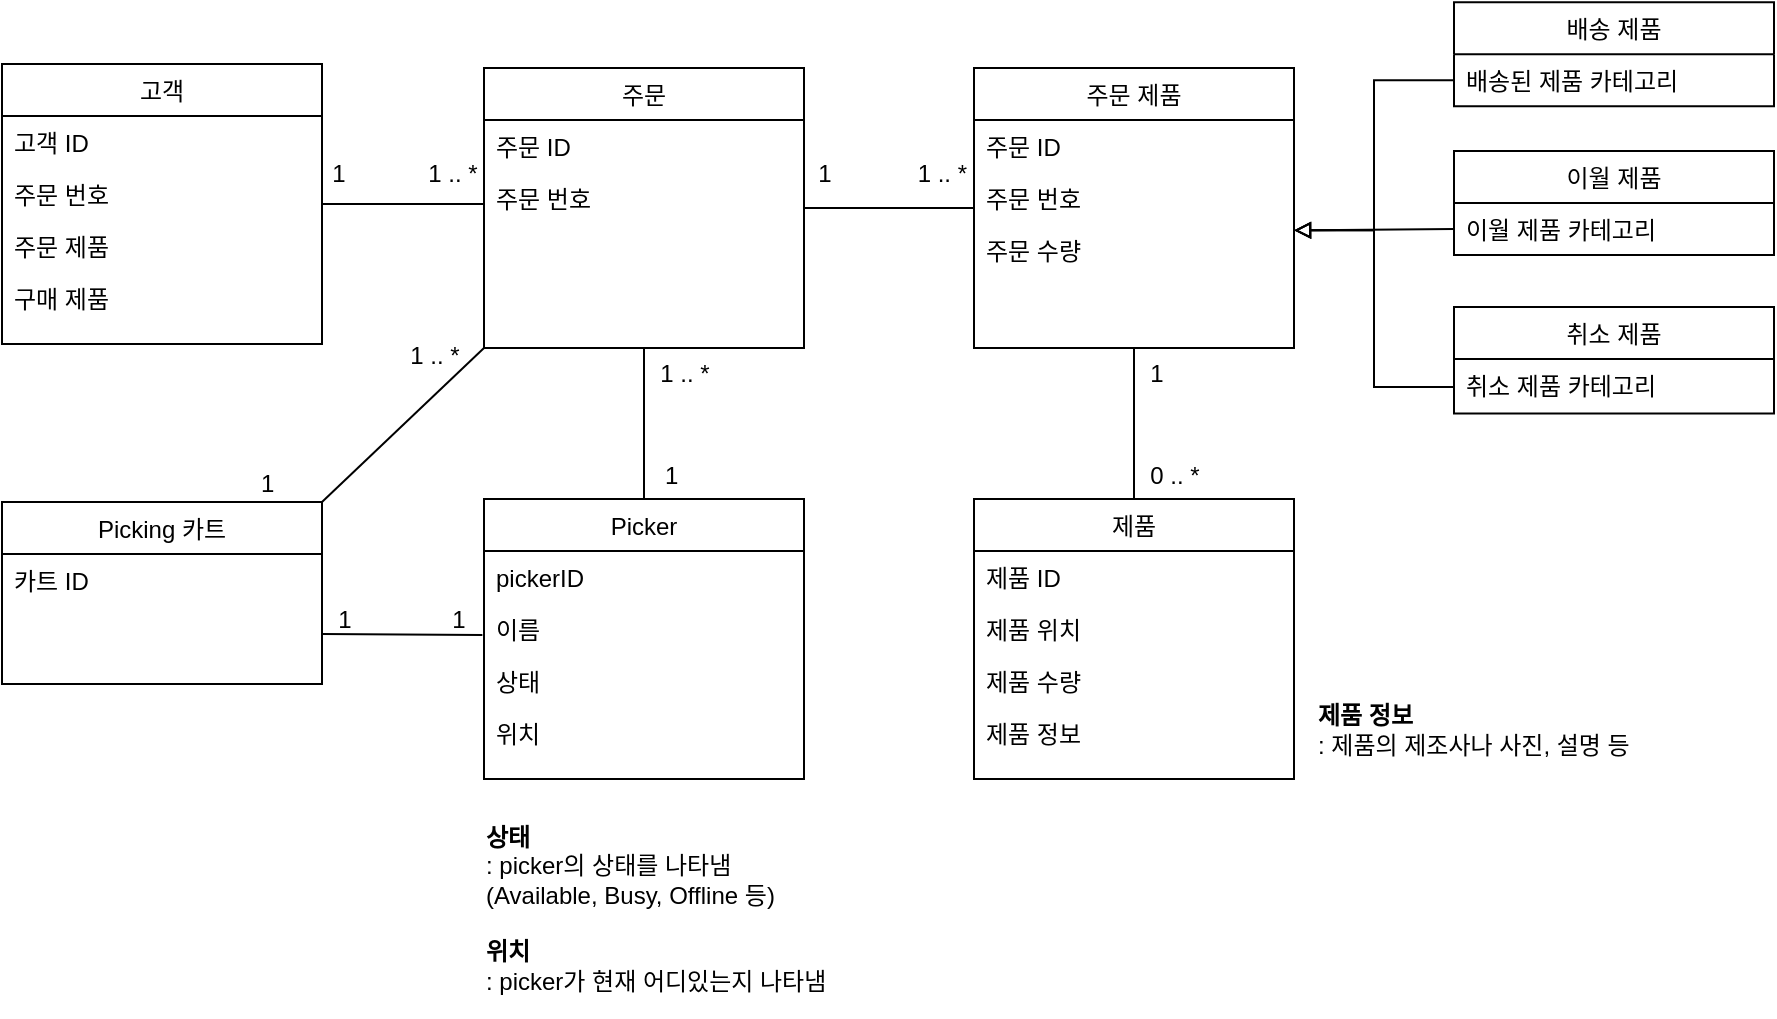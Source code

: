 <mxfile version="21.4.0" type="github">
  <diagram id="C5RBs43oDa-KdzZeNtuy" name="Page-1">
    <mxGraphModel dx="1717" dy="-768" grid="1" gridSize="10" guides="1" tooltips="1" connect="1" arrows="1" fold="1" page="1" pageScale="1" pageWidth="827" pageHeight="1169" math="0" shadow="0">
      <root>
        <mxCell id="WIyWlLk6GJQsqaUBKTNV-0" />
        <mxCell id="WIyWlLk6GJQsqaUBKTNV-1" parent="WIyWlLk6GJQsqaUBKTNV-0" />
        <mxCell id="OuJ51df57hUnCKiVJBcw-0" value="제품" style="swimlane;fontStyle=0;align=center;verticalAlign=top;childLayout=stackLayout;horizontal=1;startSize=26;horizontalStack=0;resizeParent=1;resizeLast=0;collapsible=1;marginBottom=0;rounded=0;shadow=0;strokeWidth=1;" parent="WIyWlLk6GJQsqaUBKTNV-1" vertex="1">
          <mxGeometry x="140" y="1594.5" width="160" height="140" as="geometry">
            <mxRectangle x="230" y="140" width="160" height="26" as="alternateBounds" />
          </mxGeometry>
        </mxCell>
        <mxCell id="OuJ51df57hUnCKiVJBcw-1" value="제품 ID" style="text;align=left;verticalAlign=top;spacingLeft=4;spacingRight=4;overflow=hidden;rotatable=0;points=[[0,0.5],[1,0.5]];portConstraint=eastwest;rounded=0;shadow=0;html=0;" parent="OuJ51df57hUnCKiVJBcw-0" vertex="1">
          <mxGeometry y="26" width="160" height="26" as="geometry" />
        </mxCell>
        <mxCell id="OuJ51df57hUnCKiVJBcw-2" value="제품 위치" style="text;align=left;verticalAlign=top;spacingLeft=4;spacingRight=4;overflow=hidden;rotatable=0;points=[[0,0.5],[1,0.5]];portConstraint=eastwest;" parent="OuJ51df57hUnCKiVJBcw-0" vertex="1">
          <mxGeometry y="52" width="160" height="26" as="geometry" />
        </mxCell>
        <mxCell id="OuJ51df57hUnCKiVJBcw-3" value="제품 수량" style="text;align=left;verticalAlign=top;spacingLeft=4;spacingRight=4;overflow=hidden;rotatable=0;points=[[0,0.5],[1,0.5]];portConstraint=eastwest;rounded=0;shadow=0;html=0;" parent="OuJ51df57hUnCKiVJBcw-0" vertex="1">
          <mxGeometry y="78" width="160" height="26" as="geometry" />
        </mxCell>
        <mxCell id="OuJ51df57hUnCKiVJBcw-53" value="제품 정보" style="text;align=left;verticalAlign=top;spacingLeft=4;spacingRight=4;overflow=hidden;rotatable=0;points=[[0,0.5],[1,0.5]];portConstraint=eastwest;rounded=0;shadow=0;html=0;" parent="OuJ51df57hUnCKiVJBcw-0" vertex="1">
          <mxGeometry y="104" width="160" height="26" as="geometry" />
        </mxCell>
        <mxCell id="OuJ51df57hUnCKiVJBcw-50" style="rounded=0;orthogonalLoop=1;jettySize=auto;html=1;entryX=0.5;entryY=1;entryDx=0;entryDy=0;endArrow=none;endFill=0;exitX=0.5;exitY=0;exitDx=0;exitDy=0;" parent="WIyWlLk6GJQsqaUBKTNV-1" source="OuJ51df57hUnCKiVJBcw-76" target="OuJ51df57hUnCKiVJBcw-12" edge="1">
          <mxGeometry relative="1" as="geometry">
            <mxPoint x="-20" y="1636" as="sourcePoint" />
          </mxGeometry>
        </mxCell>
        <mxCell id="OuJ51df57hUnCKiVJBcw-12" value="주문" style="swimlane;fontStyle=0;align=center;verticalAlign=top;childLayout=stackLayout;horizontal=1;startSize=26;horizontalStack=0;resizeParent=1;resizeLast=0;collapsible=1;marginBottom=0;rounded=0;shadow=0;strokeWidth=1;" parent="WIyWlLk6GJQsqaUBKTNV-1" vertex="1">
          <mxGeometry x="-105" y="1379" width="160" height="140" as="geometry">
            <mxRectangle x="230" y="140" width="160" height="26" as="alternateBounds" />
          </mxGeometry>
        </mxCell>
        <mxCell id="OuJ51df57hUnCKiVJBcw-13" value="주문 ID" style="text;align=left;verticalAlign=top;spacingLeft=4;spacingRight=4;overflow=hidden;rotatable=0;points=[[0,0.5],[1,0.5]];portConstraint=eastwest;rounded=0;shadow=0;html=0;" parent="OuJ51df57hUnCKiVJBcw-12" vertex="1">
          <mxGeometry y="26" width="160" height="26" as="geometry" />
        </mxCell>
        <mxCell id="OuJ51df57hUnCKiVJBcw-14" value="주문 번호" style="text;align=left;verticalAlign=top;spacingLeft=4;spacingRight=4;overflow=hidden;rotatable=0;points=[[0,0.5],[1,0.5]];portConstraint=eastwest;" parent="OuJ51df57hUnCKiVJBcw-12" vertex="1">
          <mxGeometry y="52" width="160" height="26" as="geometry" />
        </mxCell>
        <mxCell id="OuJ51df57hUnCKiVJBcw-48" style="rounded=0;orthogonalLoop=1;jettySize=auto;html=1;exitX=1;exitY=0.5;exitDx=0;exitDy=0;endArrow=none;endFill=0;" parent="WIyWlLk6GJQsqaUBKTNV-1" source="OuJ51df57hUnCKiVJBcw-18" edge="1">
          <mxGeometry relative="1" as="geometry">
            <mxPoint x="-105" y="1447" as="targetPoint" />
          </mxGeometry>
        </mxCell>
        <mxCell id="OuJ51df57hUnCKiVJBcw-18" value="고객" style="swimlane;fontStyle=0;align=center;verticalAlign=top;childLayout=stackLayout;horizontal=1;startSize=26;horizontalStack=0;resizeParent=1;resizeLast=0;collapsible=1;marginBottom=0;rounded=0;shadow=0;strokeWidth=1;" parent="WIyWlLk6GJQsqaUBKTNV-1" vertex="1">
          <mxGeometry x="-346" y="1377" width="160" height="140" as="geometry">
            <mxRectangle x="230" y="140" width="160" height="26" as="alternateBounds" />
          </mxGeometry>
        </mxCell>
        <mxCell id="OuJ51df57hUnCKiVJBcw-19" value="고객 ID" style="text;align=left;verticalAlign=top;spacingLeft=4;spacingRight=4;overflow=hidden;rotatable=0;points=[[0,0.5],[1,0.5]];portConstraint=eastwest;rounded=0;shadow=0;html=0;" parent="OuJ51df57hUnCKiVJBcw-18" vertex="1">
          <mxGeometry y="26" width="160" height="26" as="geometry" />
        </mxCell>
        <mxCell id="OuJ51df57hUnCKiVJBcw-22" value="주문 번호" style="text;align=left;verticalAlign=top;spacingLeft=4;spacingRight=4;overflow=hidden;rotatable=0;points=[[0,0.5],[1,0.5]];portConstraint=eastwest;rounded=0;shadow=0;html=0;" parent="OuJ51df57hUnCKiVJBcw-18" vertex="1">
          <mxGeometry y="52" width="160" height="26" as="geometry" />
        </mxCell>
        <mxCell id="OuJ51df57hUnCKiVJBcw-20" value="주문 제품" style="text;align=left;verticalAlign=top;spacingLeft=4;spacingRight=4;overflow=hidden;rotatable=0;points=[[0,0.5],[1,0.5]];portConstraint=eastwest;" parent="OuJ51df57hUnCKiVJBcw-18" vertex="1">
          <mxGeometry y="78" width="160" height="26" as="geometry" />
        </mxCell>
        <mxCell id="OuJ51df57hUnCKiVJBcw-21" value="구매 제품" style="text;align=left;verticalAlign=top;spacingLeft=4;spacingRight=4;overflow=hidden;rotatable=0;points=[[0,0.5],[1,0.5]];portConstraint=eastwest;rounded=0;shadow=0;html=0;" parent="OuJ51df57hUnCKiVJBcw-18" vertex="1">
          <mxGeometry y="104" width="160" height="26" as="geometry" />
        </mxCell>
        <mxCell id="OuJ51df57hUnCKiVJBcw-72" style="rounded=0;orthogonalLoop=1;jettySize=auto;html=1;entryX=0;entryY=1;entryDx=0;entryDy=0;endArrow=none;endFill=0;exitX=1;exitY=0;exitDx=0;exitDy=0;" parent="WIyWlLk6GJQsqaUBKTNV-1" source="OuJ51df57hUnCKiVJBcw-81" target="OuJ51df57hUnCKiVJBcw-12" edge="1">
          <mxGeometry relative="1" as="geometry">
            <mxPoint x="-190" y="1680" as="sourcePoint" />
          </mxGeometry>
        </mxCell>
        <mxCell id="OuJ51df57hUnCKiVJBcw-36" style="rounded=0;orthogonalLoop=1;jettySize=auto;html=1;entryX=1;entryY=0.5;entryDx=0;entryDy=0;endArrow=block;endFill=0;exitX=0;exitY=0.75;exitDx=0;exitDy=0;" parent="WIyWlLk6GJQsqaUBKTNV-1" source="OuJ51df57hUnCKiVJBcw-37" edge="1">
          <mxGeometry relative="1" as="geometry">
            <mxPoint x="300" y="1460.18" as="targetPoint" />
            <mxPoint x="346" y="1448.99" as="sourcePoint" />
          </mxGeometry>
        </mxCell>
        <mxCell id="OuJ51df57hUnCKiVJBcw-37" value="이월 제품" style="swimlane;fontStyle=0;align=center;verticalAlign=top;childLayout=stackLayout;horizontal=1;startSize=26;horizontalStack=0;resizeParent=1;resizeLast=0;collapsible=1;marginBottom=0;rounded=0;shadow=0;strokeWidth=1;" parent="WIyWlLk6GJQsqaUBKTNV-1" vertex="1">
          <mxGeometry x="380" y="1420.56" width="160" height="52" as="geometry">
            <mxRectangle x="230" y="140" width="160" height="26" as="alternateBounds" />
          </mxGeometry>
        </mxCell>
        <mxCell id="OuJ51df57hUnCKiVJBcw-38" value="이월 제품 카테고리" style="text;align=left;verticalAlign=top;spacingLeft=4;spacingRight=4;overflow=hidden;rotatable=0;points=[[0,0.5],[1,0.5]];portConstraint=eastwest;rounded=0;shadow=0;html=0;" parent="OuJ51df57hUnCKiVJBcw-37" vertex="1">
          <mxGeometry y="26" width="160" height="26" as="geometry" />
        </mxCell>
        <mxCell id="OuJ51df57hUnCKiVJBcw-39" style="edgeStyle=elbowEdgeStyle;rounded=0;orthogonalLoop=1;jettySize=auto;html=1;exitX=0;exitY=0.75;exitDx=0;exitDy=0;startArrow=none;startFill=0;endArrow=block;endFill=0;entryX=1;entryY=0.5;entryDx=0;entryDy=0;" parent="WIyWlLk6GJQsqaUBKTNV-1" source="OuJ51df57hUnCKiVJBcw-40" edge="1">
          <mxGeometry relative="1" as="geometry">
            <mxPoint x="300" y="1460.18" as="targetPoint" />
          </mxGeometry>
        </mxCell>
        <mxCell id="OuJ51df57hUnCKiVJBcw-40" value="취소 제품" style="swimlane;fontStyle=0;align=center;verticalAlign=top;childLayout=stackLayout;horizontal=1;startSize=26;horizontalStack=0;resizeParent=1;resizeLast=0;collapsible=1;marginBottom=0;rounded=0;shadow=0;strokeWidth=1;" parent="WIyWlLk6GJQsqaUBKTNV-1" vertex="1">
          <mxGeometry x="380" y="1498.56" width="160" height="53.25" as="geometry">
            <mxRectangle x="230" y="140" width="160" height="26" as="alternateBounds" />
          </mxGeometry>
        </mxCell>
        <mxCell id="OuJ51df57hUnCKiVJBcw-41" value="취소 제품 카테고리" style="text;align=left;verticalAlign=top;spacingLeft=4;spacingRight=4;overflow=hidden;rotatable=0;points=[[0,0.5],[1,0.5]];portConstraint=eastwest;rounded=0;shadow=0;html=0;" parent="OuJ51df57hUnCKiVJBcw-40" vertex="1">
          <mxGeometry y="26" width="160" height="26" as="geometry" />
        </mxCell>
        <mxCell id="OuJ51df57hUnCKiVJBcw-42" value="배송 제품" style="swimlane;fontStyle=0;align=center;verticalAlign=top;childLayout=stackLayout;horizontal=1;startSize=26;horizontalStack=0;resizeParent=1;resizeLast=0;collapsible=1;marginBottom=0;rounded=0;shadow=0;strokeWidth=1;" parent="WIyWlLk6GJQsqaUBKTNV-1" vertex="1">
          <mxGeometry x="380" y="1346.18" width="160" height="52" as="geometry">
            <mxRectangle x="230" y="140" width="160" height="26" as="alternateBounds" />
          </mxGeometry>
        </mxCell>
        <mxCell id="OuJ51df57hUnCKiVJBcw-43" value="배송된 제품 카테고리" style="text;align=left;verticalAlign=top;spacingLeft=4;spacingRight=4;overflow=hidden;rotatable=0;points=[[0,0.5],[1,0.5]];portConstraint=eastwest;rounded=0;shadow=0;html=0;" parent="OuJ51df57hUnCKiVJBcw-42" vertex="1">
          <mxGeometry y="26" width="160" height="26" as="geometry" />
        </mxCell>
        <mxCell id="OuJ51df57hUnCKiVJBcw-44" style="edgeStyle=elbowEdgeStyle;rounded=0;orthogonalLoop=1;jettySize=auto;html=1;exitX=0;exitY=0.5;exitDx=0;exitDy=0;endArrow=block;endFill=0;entryX=1;entryY=0.5;entryDx=0;entryDy=0;" parent="WIyWlLk6GJQsqaUBKTNV-1" source="OuJ51df57hUnCKiVJBcw-43" edge="1">
          <mxGeometry relative="1" as="geometry">
            <mxPoint x="300" y="1460.18" as="targetPoint" />
          </mxGeometry>
        </mxCell>
        <mxCell id="OuJ51df57hUnCKiVJBcw-45" style="rounded=0;orthogonalLoop=1;jettySize=auto;html=1;entryX=-0.005;entryY=0.614;entryDx=0;entryDy=0;endArrow=none;endFill=0;entryPerimeter=0;" parent="WIyWlLk6GJQsqaUBKTNV-1" target="OuJ51df57hUnCKiVJBcw-78" edge="1">
          <mxGeometry relative="1" as="geometry">
            <mxPoint x="-186" y="1662" as="sourcePoint" />
            <mxPoint x="-102.0" y="1662" as="targetPoint" />
          </mxGeometry>
        </mxCell>
        <mxCell id="OuJ51df57hUnCKiVJBcw-51" value="&lt;b&gt;상태&lt;/b&gt;&amp;nbsp;&lt;br&gt;: picker의 상태를 나타냄&lt;br&gt;(Available, Busy, Offline 등)" style="text;html=1;strokeColor=none;fillColor=none;align=left;verticalAlign=middle;whiteSpace=wrap;rounded=0;" parent="WIyWlLk6GJQsqaUBKTNV-1" vertex="1">
          <mxGeometry x="-106" y="1753" width="190" height="50" as="geometry" />
        </mxCell>
        <mxCell id="OuJ51df57hUnCKiVJBcw-52" value="&lt;b&gt;위치&lt;/b&gt;&amp;nbsp;&lt;br&gt;: picker가 현재 어디있는지 나타냄" style="text;html=1;strokeColor=none;fillColor=none;align=left;verticalAlign=middle;whiteSpace=wrap;rounded=0;" parent="WIyWlLk6GJQsqaUBKTNV-1" vertex="1">
          <mxGeometry x="-106" y="1803" width="190" height="50" as="geometry" />
        </mxCell>
        <mxCell id="OuJ51df57hUnCKiVJBcw-54" value="&lt;b&gt;제품 정보&lt;/b&gt;&amp;nbsp;&lt;br&gt;: 제품의 제조사나 사진, 설명 등" style="text;html=1;strokeColor=none;fillColor=none;align=left;verticalAlign=middle;whiteSpace=wrap;rounded=0;" parent="WIyWlLk6GJQsqaUBKTNV-1" vertex="1">
          <mxGeometry x="310" y="1684.5" width="176" height="50" as="geometry" />
        </mxCell>
        <mxCell id="OuJ51df57hUnCKiVJBcw-55" value="1" style="text;html=1;align=center;verticalAlign=middle;resizable=0;points=[];autosize=1;strokeColor=none;fillColor=none;" parent="WIyWlLk6GJQsqaUBKTNV-1" vertex="1">
          <mxGeometry x="-190" y="1640" width="30" height="30" as="geometry" />
        </mxCell>
        <mxCell id="OuJ51df57hUnCKiVJBcw-56" value="1" style="text;html=1;align=center;verticalAlign=middle;resizable=0;points=[];autosize=1;strokeColor=none;fillColor=none;" parent="WIyWlLk6GJQsqaUBKTNV-1" vertex="1">
          <mxGeometry x="-133" y="1640" width="30" height="30" as="geometry" />
        </mxCell>
        <mxCell id="OuJ51df57hUnCKiVJBcw-61" value="1 .. *" style="text;html=1;align=center;verticalAlign=middle;resizable=0;points=[];autosize=1;strokeColor=none;fillColor=none;" parent="WIyWlLk6GJQsqaUBKTNV-1" vertex="1">
          <mxGeometry x="-30" y="1517" width="50" height="30" as="geometry" />
        </mxCell>
        <mxCell id="OuJ51df57hUnCKiVJBcw-62" value="1&amp;nbsp;" style="text;html=1;align=center;verticalAlign=middle;resizable=0;points=[];autosize=1;strokeColor=none;fillColor=none;" parent="WIyWlLk6GJQsqaUBKTNV-1" vertex="1">
          <mxGeometry x="-25" y="1567.5" width="30" height="30" as="geometry" />
        </mxCell>
        <mxCell id="OuJ51df57hUnCKiVJBcw-63" value="1" style="text;html=1;align=center;verticalAlign=middle;resizable=0;points=[];autosize=1;strokeColor=none;fillColor=none;" parent="WIyWlLk6GJQsqaUBKTNV-1" vertex="1">
          <mxGeometry x="-193" y="1417" width="30" height="30" as="geometry" />
        </mxCell>
        <mxCell id="OuJ51df57hUnCKiVJBcw-65" value="1 .. *" style="text;html=1;align=center;verticalAlign=middle;resizable=0;points=[];autosize=1;strokeColor=none;fillColor=none;" parent="WIyWlLk6GJQsqaUBKTNV-1" vertex="1">
          <mxGeometry x="-146" y="1417" width="50" height="30" as="geometry" />
        </mxCell>
        <mxCell id="OuJ51df57hUnCKiVJBcw-66" value="1" style="text;html=1;align=center;verticalAlign=middle;resizable=0;points=[];autosize=1;strokeColor=none;fillColor=none;" parent="WIyWlLk6GJQsqaUBKTNV-1" vertex="1">
          <mxGeometry x="50" y="1417" width="30" height="30" as="geometry" />
        </mxCell>
        <mxCell id="OuJ51df57hUnCKiVJBcw-73" value="1 .. *" style="text;html=1;align=center;verticalAlign=middle;resizable=0;points=[];autosize=1;strokeColor=none;fillColor=none;" parent="WIyWlLk6GJQsqaUBKTNV-1" vertex="1">
          <mxGeometry x="-155" y="1508.19" width="50" height="30" as="geometry" />
        </mxCell>
        <mxCell id="OuJ51df57hUnCKiVJBcw-74" value="1&amp;nbsp;" style="text;html=1;align=center;verticalAlign=middle;resizable=0;points=[];autosize=1;strokeColor=none;fillColor=none;" parent="WIyWlLk6GJQsqaUBKTNV-1" vertex="1">
          <mxGeometry x="-227" y="1572" width="30" height="30" as="geometry" />
        </mxCell>
        <mxCell id="OuJ51df57hUnCKiVJBcw-76" value="Picker" style="swimlane;fontStyle=0;align=center;verticalAlign=top;childLayout=stackLayout;horizontal=1;startSize=26;horizontalStack=0;resizeParent=1;resizeLast=0;collapsible=1;marginBottom=0;rounded=0;shadow=0;strokeWidth=1;" parent="WIyWlLk6GJQsqaUBKTNV-1" vertex="1">
          <mxGeometry x="-105" y="1594.5" width="160" height="140" as="geometry">
            <mxRectangle x="230" y="140" width="160" height="26" as="alternateBounds" />
          </mxGeometry>
        </mxCell>
        <mxCell id="OuJ51df57hUnCKiVJBcw-77" value="pickerID" style="text;align=left;verticalAlign=top;spacingLeft=4;spacingRight=4;overflow=hidden;rotatable=0;points=[[0,0.5],[1,0.5]];portConstraint=eastwest;rounded=0;shadow=0;html=0;" parent="OuJ51df57hUnCKiVJBcw-76" vertex="1">
          <mxGeometry y="26" width="160" height="26" as="geometry" />
        </mxCell>
        <mxCell id="OuJ51df57hUnCKiVJBcw-78" value="이름" style="text;align=left;verticalAlign=top;spacingLeft=4;spacingRight=4;overflow=hidden;rotatable=0;points=[[0,0.5],[1,0.5]];portConstraint=eastwest;" parent="OuJ51df57hUnCKiVJBcw-76" vertex="1">
          <mxGeometry y="52" width="160" height="26" as="geometry" />
        </mxCell>
        <mxCell id="OuJ51df57hUnCKiVJBcw-79" value="상태" style="text;align=left;verticalAlign=top;spacingLeft=4;spacingRight=4;overflow=hidden;rotatable=0;points=[[0,0.5],[1,0.5]];portConstraint=eastwest;rounded=0;shadow=0;html=0;" parent="OuJ51df57hUnCKiVJBcw-76" vertex="1">
          <mxGeometry y="78" width="160" height="26" as="geometry" />
        </mxCell>
        <mxCell id="OuJ51df57hUnCKiVJBcw-80" value="위치" style="text;align=left;verticalAlign=top;spacingLeft=4;spacingRight=4;overflow=hidden;rotatable=0;points=[[0,0.5],[1,0.5]];portConstraint=eastwest;rounded=0;shadow=0;html=0;" parent="OuJ51df57hUnCKiVJBcw-76" vertex="1">
          <mxGeometry y="104" width="160" height="26" as="geometry" />
        </mxCell>
        <mxCell id="OuJ51df57hUnCKiVJBcw-81" value="Picking 카트" style="swimlane;fontStyle=0;align=center;verticalAlign=top;childLayout=stackLayout;horizontal=1;startSize=26;horizontalStack=0;resizeParent=1;resizeLast=0;collapsible=1;marginBottom=0;rounded=0;shadow=0;strokeWidth=1;" parent="WIyWlLk6GJQsqaUBKTNV-1" vertex="1">
          <mxGeometry x="-346" y="1596" width="160" height="91" as="geometry">
            <mxRectangle x="230" y="140" width="160" height="26" as="alternateBounds" />
          </mxGeometry>
        </mxCell>
        <mxCell id="OuJ51df57hUnCKiVJBcw-82" value="카트 ID" style="text;align=left;verticalAlign=top;spacingLeft=4;spacingRight=4;overflow=hidden;rotatable=0;points=[[0,0.5],[1,0.5]];portConstraint=eastwest;rounded=0;shadow=0;html=0;" parent="OuJ51df57hUnCKiVJBcw-81" vertex="1">
          <mxGeometry y="26" width="160" height="26" as="geometry" />
        </mxCell>
        <mxCell id="IRJY3jjaugNSGxYRAqQC-4" value="" style="edgeStyle=orthogonalEdgeStyle;rounded=0;orthogonalLoop=1;jettySize=auto;html=1;entryX=1;entryY=0.5;entryDx=0;entryDy=0;endArrow=none;endFill=0;" parent="WIyWlLk6GJQsqaUBKTNV-1" source="IRJY3jjaugNSGxYRAqQC-0" target="OuJ51df57hUnCKiVJBcw-12" edge="1">
          <mxGeometry relative="1" as="geometry">
            <mxPoint x="60" y="1450" as="targetPoint" />
          </mxGeometry>
        </mxCell>
        <mxCell id="IRJY3jjaugNSGxYRAqQC-7" style="edgeStyle=orthogonalEdgeStyle;rounded=0;orthogonalLoop=1;jettySize=auto;html=1;exitX=0.5;exitY=1;exitDx=0;exitDy=0;entryX=0.5;entryY=0;entryDx=0;entryDy=0;endArrow=none;endFill=0;" parent="WIyWlLk6GJQsqaUBKTNV-1" source="IRJY3jjaugNSGxYRAqQC-0" target="OuJ51df57hUnCKiVJBcw-0" edge="1">
          <mxGeometry relative="1" as="geometry" />
        </mxCell>
        <mxCell id="IRJY3jjaugNSGxYRAqQC-0" value="주문 제품" style="swimlane;fontStyle=0;align=center;verticalAlign=top;childLayout=stackLayout;horizontal=1;startSize=26;horizontalStack=0;resizeParent=1;resizeLast=0;collapsible=1;marginBottom=0;rounded=0;shadow=0;strokeWidth=1;" parent="WIyWlLk6GJQsqaUBKTNV-1" vertex="1">
          <mxGeometry x="140" y="1379" width="160" height="140" as="geometry">
            <mxRectangle x="230" y="140" width="160" height="26" as="alternateBounds" />
          </mxGeometry>
        </mxCell>
        <mxCell id="IRJY3jjaugNSGxYRAqQC-3" value="주문 ID" style="text;align=left;verticalAlign=top;spacingLeft=4;spacingRight=4;overflow=hidden;rotatable=0;points=[[0,0.5],[1,0.5]];portConstraint=eastwest;rounded=0;shadow=0;html=0;" parent="IRJY3jjaugNSGxYRAqQC-0" vertex="1">
          <mxGeometry y="26" width="160" height="26" as="geometry" />
        </mxCell>
        <mxCell id="IRJY3jjaugNSGxYRAqQC-1" value="주문 번호" style="text;align=left;verticalAlign=top;spacingLeft=4;spacingRight=4;overflow=hidden;rotatable=0;points=[[0,0.5],[1,0.5]];portConstraint=eastwest;rounded=0;shadow=0;html=0;" parent="IRJY3jjaugNSGxYRAqQC-0" vertex="1">
          <mxGeometry y="52" width="160" height="26" as="geometry" />
        </mxCell>
        <mxCell id="IRJY3jjaugNSGxYRAqQC-5" value="주문 수량" style="text;align=left;verticalAlign=top;spacingLeft=4;spacingRight=4;overflow=hidden;rotatable=0;points=[[0,0.5],[1,0.5]];portConstraint=eastwest;rounded=0;shadow=0;html=0;" parent="IRJY3jjaugNSGxYRAqQC-0" vertex="1">
          <mxGeometry y="78" width="160" height="26" as="geometry" />
        </mxCell>
        <mxCell id="IRJY3jjaugNSGxYRAqQC-8" value="&amp;nbsp;1 .. *" style="text;html=1;align=center;verticalAlign=middle;resizable=0;points=[];autosize=1;strokeColor=none;fillColor=none;" parent="WIyWlLk6GJQsqaUBKTNV-1" vertex="1">
          <mxGeometry x="97" y="1417" width="50" height="30" as="geometry" />
        </mxCell>
        <mxCell id="IRJY3jjaugNSGxYRAqQC-9" value="0 .. *" style="text;html=1;align=center;verticalAlign=middle;resizable=0;points=[];autosize=1;strokeColor=none;fillColor=none;" parent="WIyWlLk6GJQsqaUBKTNV-1" vertex="1">
          <mxGeometry x="215" y="1567.5" width="50" height="30" as="geometry" />
        </mxCell>
        <mxCell id="IRJY3jjaugNSGxYRAqQC-10" value="1" style="text;html=1;align=center;verticalAlign=middle;resizable=0;points=[];autosize=1;strokeColor=none;fillColor=none;" parent="WIyWlLk6GJQsqaUBKTNV-1" vertex="1">
          <mxGeometry x="216" y="1517" width="30" height="30" as="geometry" />
        </mxCell>
      </root>
    </mxGraphModel>
  </diagram>
</mxfile>
